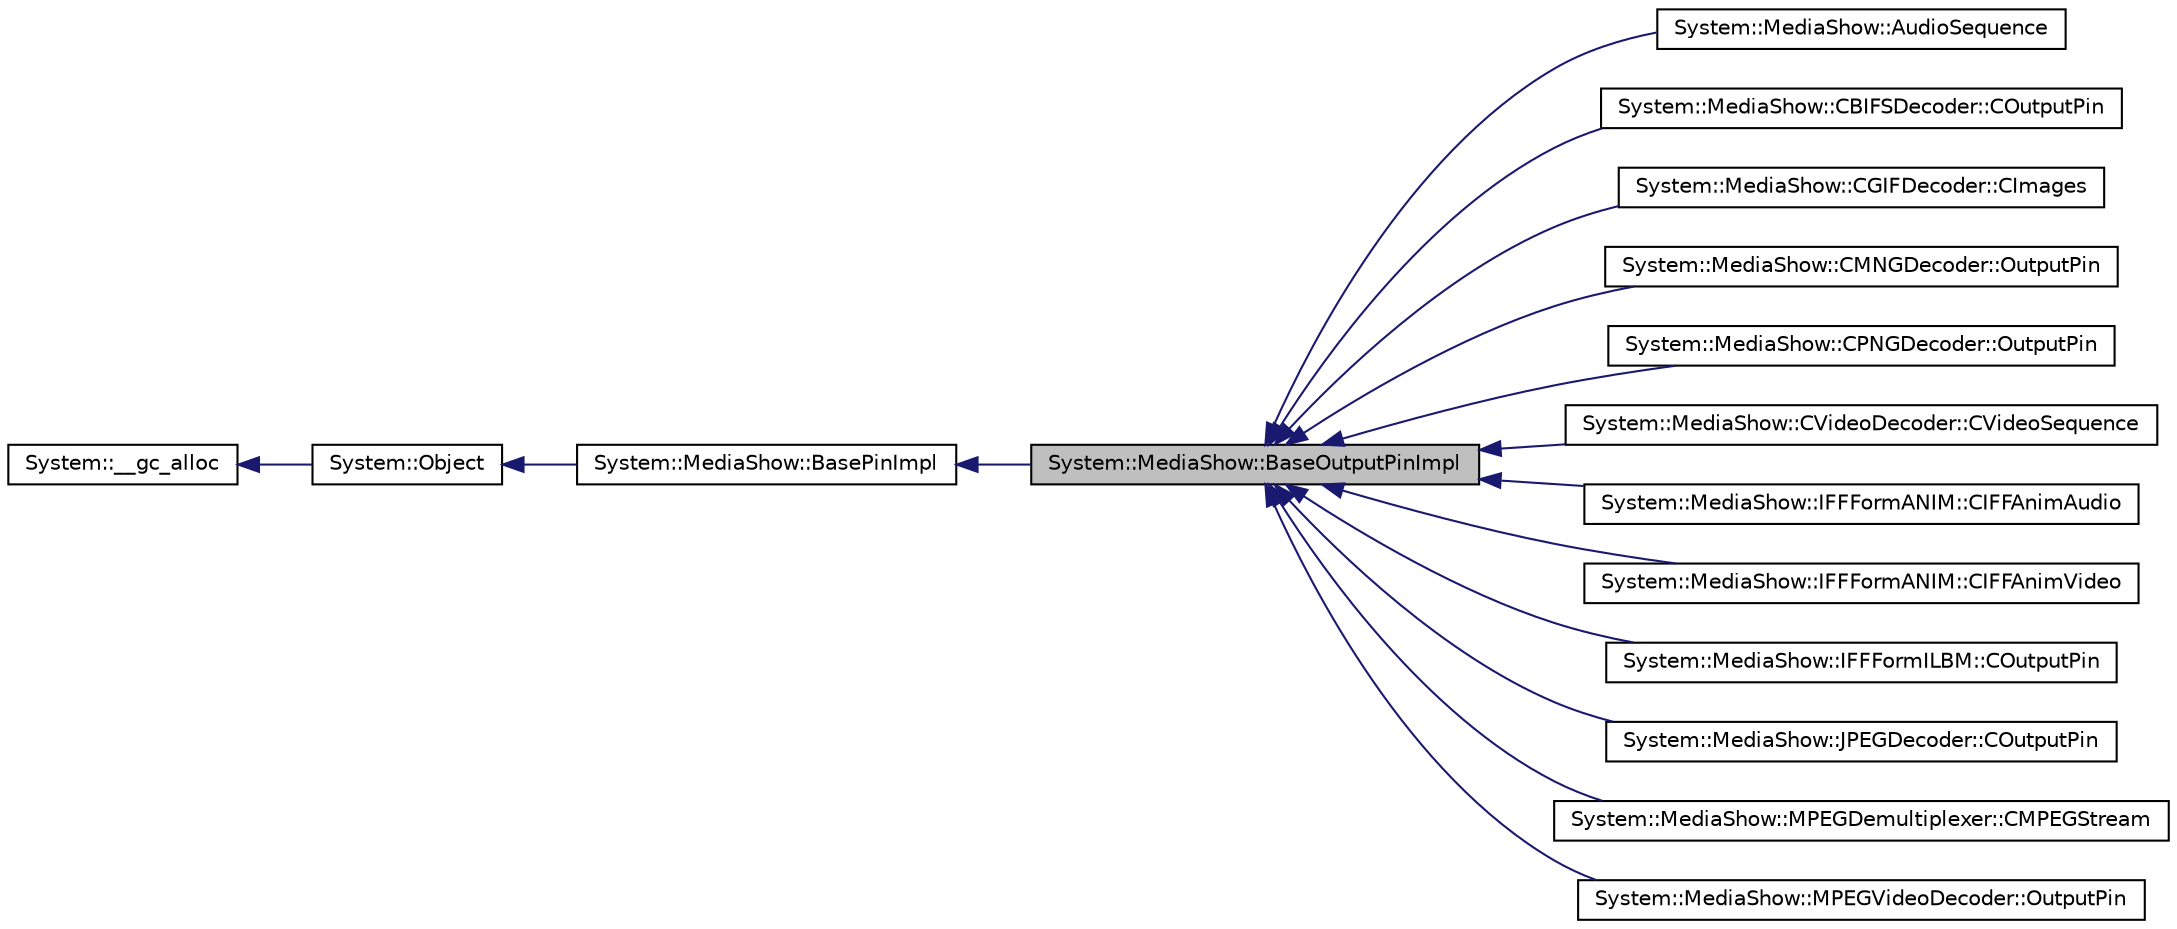 digraph G
{
  edge [fontname="Helvetica",fontsize="10",labelfontname="Helvetica",labelfontsize="10"];
  node [fontname="Helvetica",fontsize="10",shape=record];
  rankdir="LR";
  Node1 [label="System::MediaShow::BaseOutputPinImpl",height=0.2,width=0.4,color="black", fillcolor="grey75", style="filled" fontcolor="black"];
  Node2 -> Node1 [dir="back",color="midnightblue",fontsize="10",style="solid",fontname="Helvetica"];
  Node2 [label="System::MediaShow::BasePinImpl",height=0.2,width=0.4,color="black", fillcolor="white", style="filled",URL="$class_system_1_1_media_show_1_1_base_pin_impl.html"];
  Node3 -> Node2 [dir="back",color="midnightblue",fontsize="10",style="solid",fontname="Helvetica"];
  Node3 [label="System::Object",height=0.2,width=0.4,color="black", fillcolor="white", style="filled",URL="$class_system_1_1_object.html"];
  Node4 -> Node3 [dir="back",color="midnightblue",fontsize="10",style="solid",fontname="Helvetica"];
  Node4 [label="System::__gc_alloc",height=0.2,width=0.4,color="black", fillcolor="white", style="filled",URL="$class_system_1_1____gc__alloc.html"];
  Node1 -> Node5 [dir="back",color="midnightblue",fontsize="10",style="solid",fontname="Helvetica"];
  Node5 [label="System::MediaShow::AudioSequence",height=0.2,width=0.4,color="black", fillcolor="white", style="filled",URL="$class_system_1_1_media_show_1_1_audio_sequence.html"];
  Node1 -> Node6 [dir="back",color="midnightblue",fontsize="10",style="solid",fontname="Helvetica"];
  Node6 [label="System::MediaShow::CBIFSDecoder::COutputPin",height=0.2,width=0.4,color="black", fillcolor="white", style="filled",URL="$class_system_1_1_media_show_1_1_c_b_i_f_s_decoder_1_1_c_output_pin.html"];
  Node1 -> Node7 [dir="back",color="midnightblue",fontsize="10",style="solid",fontname="Helvetica"];
  Node7 [label="System::MediaShow::CGIFDecoder::CImages",height=0.2,width=0.4,color="black", fillcolor="white", style="filled",URL="$class_system_1_1_media_show_1_1_c_g_i_f_decoder_1_1_c_images.html"];
  Node1 -> Node8 [dir="back",color="midnightblue",fontsize="10",style="solid",fontname="Helvetica"];
  Node8 [label="System::MediaShow::CMNGDecoder::OutputPin",height=0.2,width=0.4,color="black", fillcolor="white", style="filled",URL="$class_system_1_1_media_show_1_1_c_m_n_g_decoder_1_1_output_pin.html"];
  Node1 -> Node9 [dir="back",color="midnightblue",fontsize="10",style="solid",fontname="Helvetica"];
  Node9 [label="System::MediaShow::CPNGDecoder::OutputPin",height=0.2,width=0.4,color="black", fillcolor="white", style="filled",URL="$class_system_1_1_media_show_1_1_c_p_n_g_decoder_1_1_output_pin.html"];
  Node1 -> Node10 [dir="back",color="midnightblue",fontsize="10",style="solid",fontname="Helvetica"];
  Node10 [label="System::MediaShow::CVideoDecoder::CVideoSequence",height=0.2,width=0.4,color="black", fillcolor="white", style="filled",URL="$class_system_1_1_media_show_1_1_c_video_decoder_1_1_c_video_sequence.html"];
  Node1 -> Node11 [dir="back",color="midnightblue",fontsize="10",style="solid",fontname="Helvetica"];
  Node11 [label="System::MediaShow::IFFFormANIM::CIFFAnimAudio",height=0.2,width=0.4,color="black", fillcolor="white", style="filled",URL="$class_system_1_1_media_show_1_1_i_f_f_form_a_n_i_m_1_1_c_i_f_f_anim_audio.html"];
  Node1 -> Node12 [dir="back",color="midnightblue",fontsize="10",style="solid",fontname="Helvetica"];
  Node12 [label="System::MediaShow::IFFFormANIM::CIFFAnimVideo",height=0.2,width=0.4,color="black", fillcolor="white", style="filled",URL="$class_system_1_1_media_show_1_1_i_f_f_form_a_n_i_m_1_1_c_i_f_f_anim_video.html"];
  Node1 -> Node13 [dir="back",color="midnightblue",fontsize="10",style="solid",fontname="Helvetica"];
  Node13 [label="System::MediaShow::IFFFormILBM::COutputPin",height=0.2,width=0.4,color="black", fillcolor="white", style="filled",URL="$class_system_1_1_media_show_1_1_i_f_f_form_i_l_b_m_1_1_c_output_pin.html"];
  Node1 -> Node14 [dir="back",color="midnightblue",fontsize="10",style="solid",fontname="Helvetica"];
  Node14 [label="System::MediaShow::JPEGDecoder::COutputPin",height=0.2,width=0.4,color="black", fillcolor="white", style="filled",URL="$class_system_1_1_media_show_1_1_j_p_e_g_decoder_1_1_c_output_pin.html"];
  Node1 -> Node15 [dir="back",color="midnightblue",fontsize="10",style="solid",fontname="Helvetica"];
  Node15 [label="System::MediaShow::MPEGDemultiplexer::CMPEGStream",height=0.2,width=0.4,color="black", fillcolor="white", style="filled",URL="$class_system_1_1_media_show_1_1_m_p_e_g_demultiplexer_1_1_c_m_p_e_g_stream.html"];
  Node1 -> Node16 [dir="back",color="midnightblue",fontsize="10",style="solid",fontname="Helvetica"];
  Node16 [label="System::MediaShow::MPEGVideoDecoder::OutputPin",height=0.2,width=0.4,color="black", fillcolor="white", style="filled",URL="$class_system_1_1_media_show_1_1_m_p_e_g_video_decoder_1_1_output_pin.html"];
}
